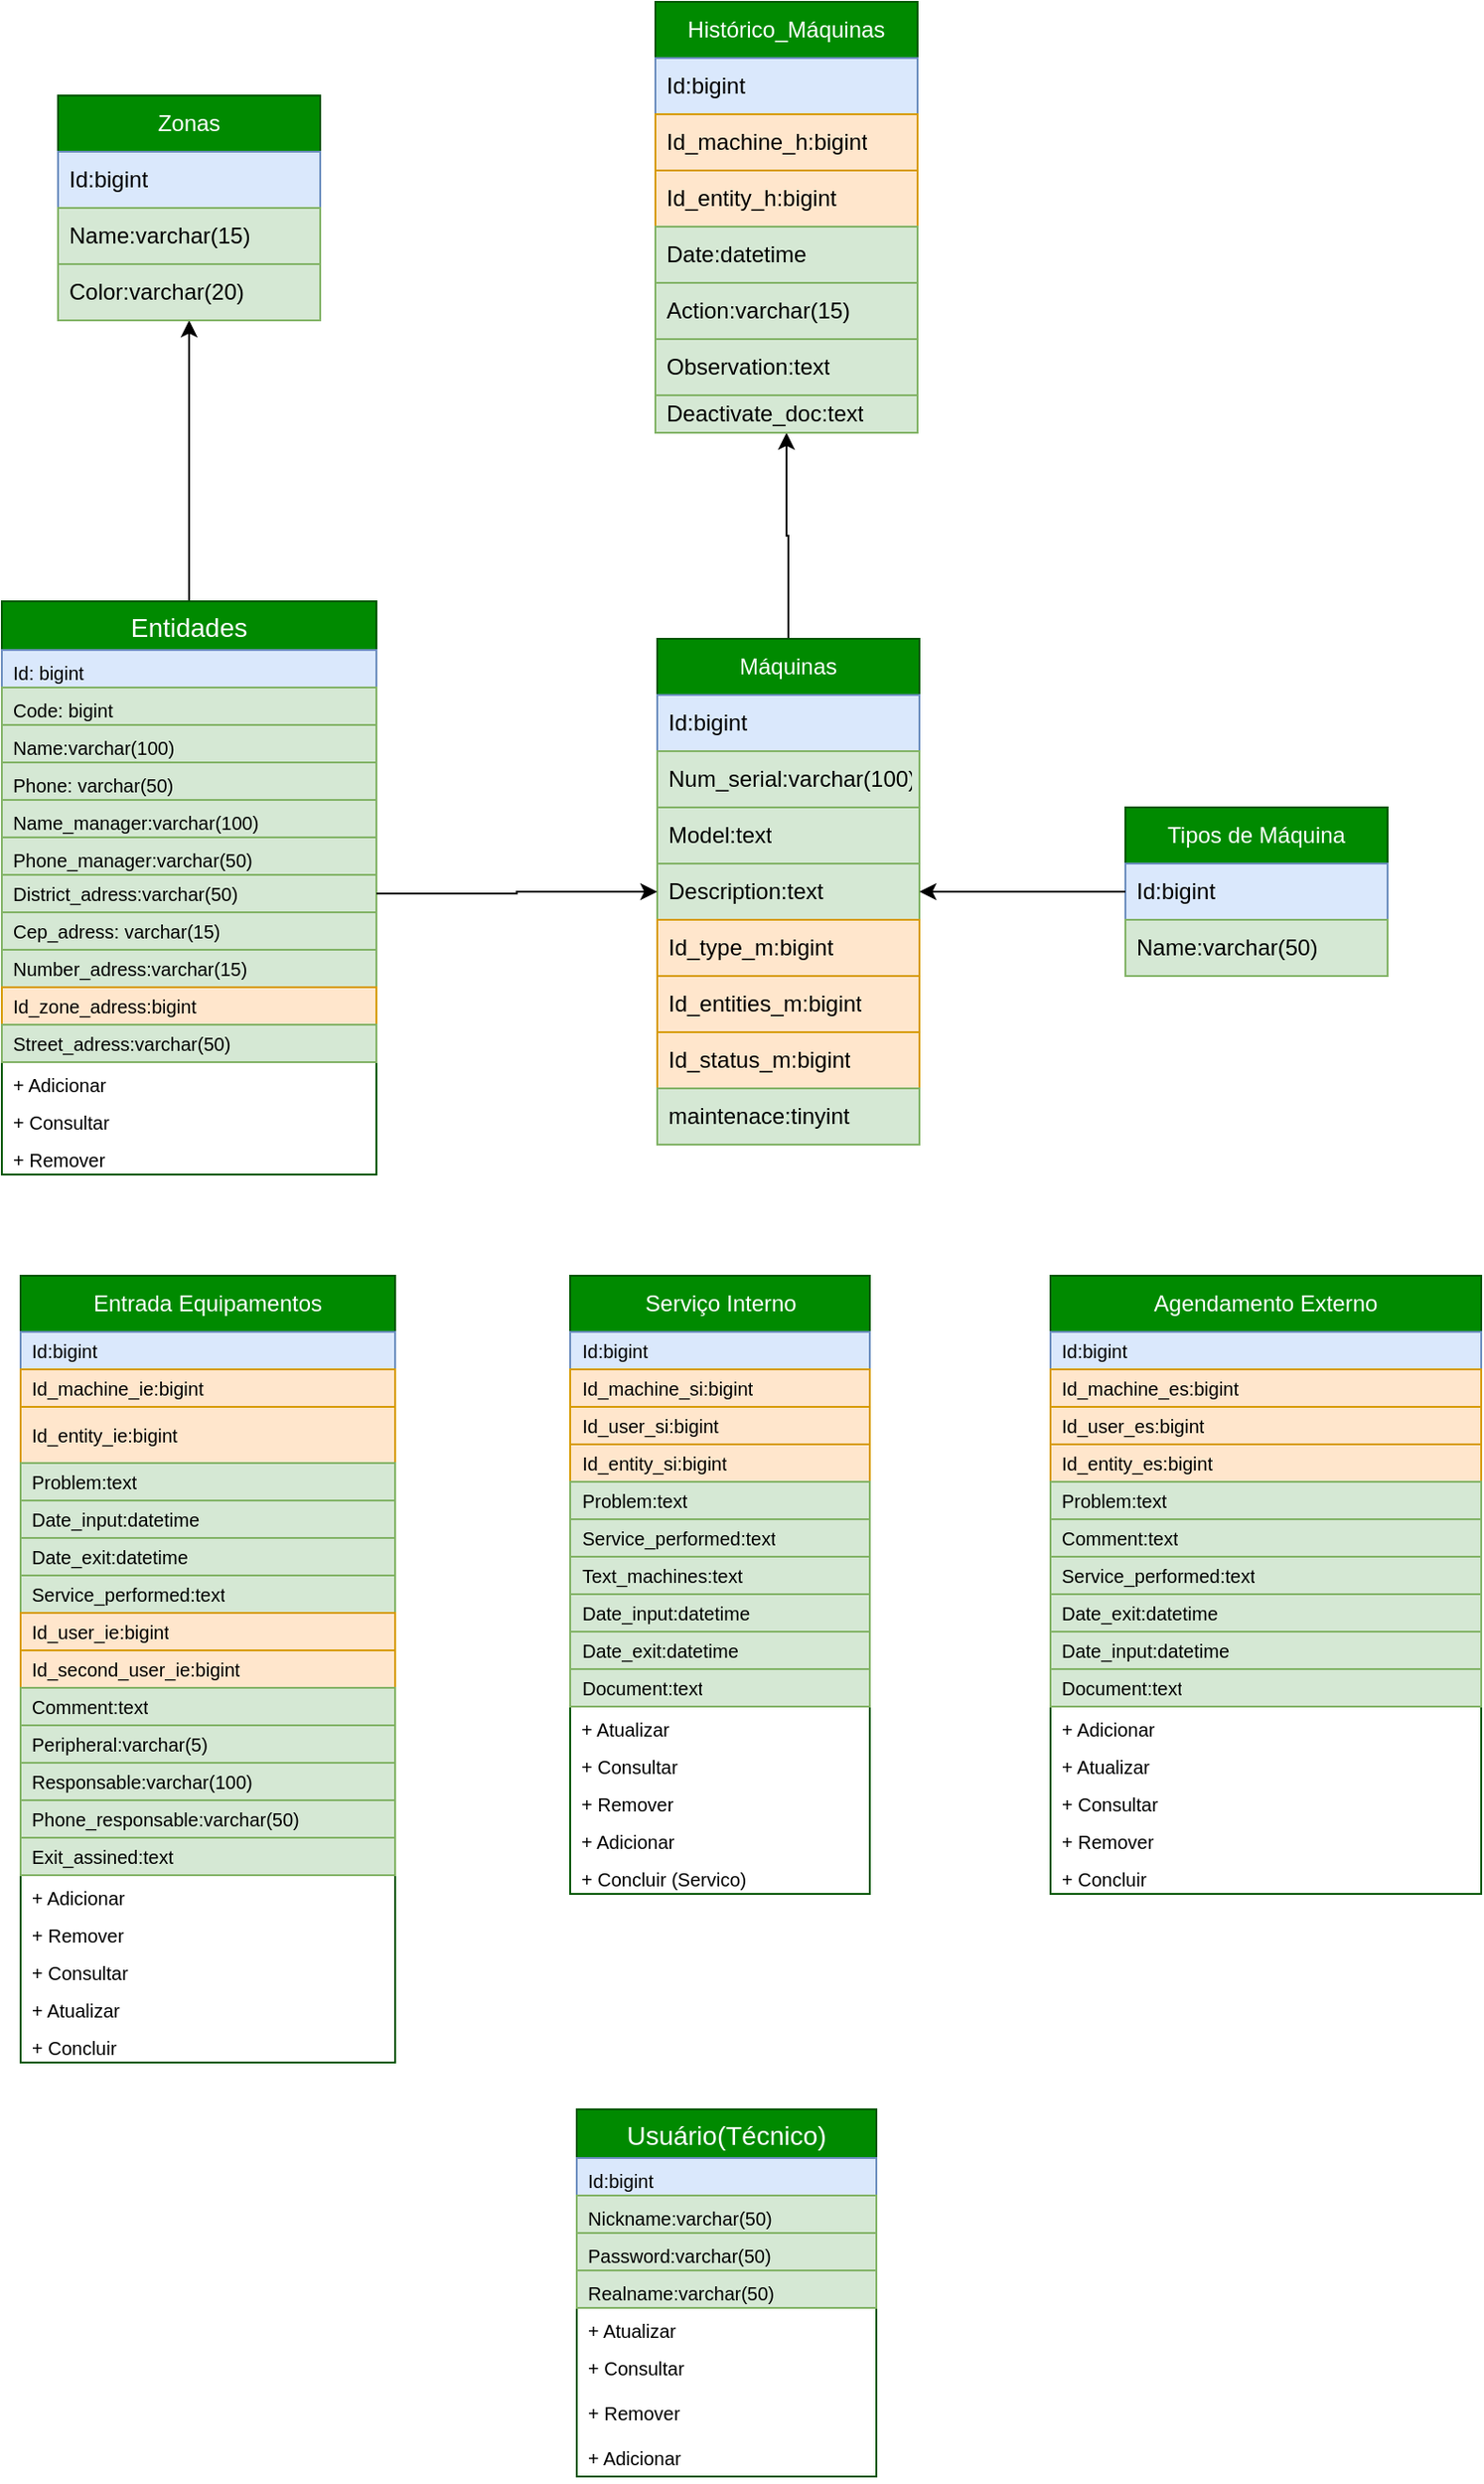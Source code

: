 <mxfile version="21.6.7" type="github">
  <diagram id="jhH0rVAZ2vCAp0ZQUBY2" name="Página-1">
    <mxGraphModel dx="1467" dy="1966" grid="1" gridSize="10" guides="1" tooltips="1" connect="1" arrows="1" fold="1" page="1" pageScale="1" pageWidth="827" pageHeight="1169" math="0" shadow="0">
      <root>
        <mxCell id="0" />
        <mxCell id="1" parent="0" />
        <mxCell id="HRyGoy-bqbEOZROaMwTN-1" value="Usuário(Técnico)" style="swimlane;fontStyle=0;childLayout=stackLayout;horizontal=1;startSize=26;horizontalStack=0;resizeParent=1;resizeParentMax=0;resizeLast=0;collapsible=1;marginBottom=0;align=center;fontSize=14;fillColor=#008a00;fontColor=#ffffff;strokeColor=#005700;" parent="1" vertex="1">
          <mxGeometry x="337" y="635" width="160" height="196" as="geometry" />
        </mxCell>
        <mxCell id="HRyGoy-bqbEOZROaMwTN-2" value="Id:bigint" style="text;strokeColor=#6c8ebf;fillColor=#dae8fc;spacingLeft=4;spacingRight=4;overflow=hidden;rotatable=0;points=[[0,0.5],[1,0.5]];portConstraint=eastwest;fontSize=10;spacing=2;spacingTop=0;" parent="HRyGoy-bqbEOZROaMwTN-1" vertex="1">
          <mxGeometry y="26" width="160" height="20" as="geometry" />
        </mxCell>
        <mxCell id="HRyGoy-bqbEOZROaMwTN-3" value="Nickname:varchar(50)" style="text;strokeColor=#82b366;fillColor=#d5e8d4;spacingLeft=4;spacingRight=4;overflow=hidden;rotatable=0;points=[[0,0.5],[1,0.5]];portConstraint=eastwest;fontSize=10;spacing=2;spacingTop=0;" parent="HRyGoy-bqbEOZROaMwTN-1" vertex="1">
          <mxGeometry y="46" width="160" height="20" as="geometry" />
        </mxCell>
        <mxCell id="HRyGoy-bqbEOZROaMwTN-4" value="Password:varchar(50)" style="text;strokeColor=#82b366;fillColor=#d5e8d4;spacingLeft=4;spacingRight=4;overflow=hidden;rotatable=0;points=[[0,0.5],[1,0.5]];portConstraint=eastwest;fontSize=10;spacing=2;spacingTop=0;" parent="HRyGoy-bqbEOZROaMwTN-1" vertex="1">
          <mxGeometry y="66" width="160" height="20" as="geometry" />
        </mxCell>
        <mxCell id="HRyGoy-bqbEOZROaMwTN-5" value="Realname:varchar(50)" style="text;strokeColor=#82b366;fillColor=#d5e8d4;spacingLeft=4;spacingRight=4;overflow=hidden;rotatable=0;points=[[0,0.5],[1,0.5]];portConstraint=eastwest;fontSize=10;spacing=2;spacingTop=0;" parent="HRyGoy-bqbEOZROaMwTN-1" vertex="1">
          <mxGeometry y="86" width="160" height="20" as="geometry" />
        </mxCell>
        <mxCell id="HRyGoy-bqbEOZROaMwTN-100" value="+ Atualizar" style="text;spacingLeft=4;spacingRight=4;overflow=hidden;rotatable=0;points=[[0,0.5],[1,0.5]];portConstraint=eastwest;fontSize=10;" parent="HRyGoy-bqbEOZROaMwTN-1" vertex="1">
          <mxGeometry y="106" width="160" height="20" as="geometry" />
        </mxCell>
        <mxCell id="HRyGoy-bqbEOZROaMwTN-99" value="+ Consultar" style="text;spacingLeft=4;spacingRight=4;overflow=hidden;rotatable=0;points=[[0,0.5],[1,0.5]];portConstraint=eastwest;fontSize=10;" parent="HRyGoy-bqbEOZROaMwTN-1" vertex="1">
          <mxGeometry y="126" width="160" height="24" as="geometry" />
        </mxCell>
        <mxCell id="HRyGoy-bqbEOZROaMwTN-98" value="+ Remover" style="text;spacingLeft=4;spacingRight=4;overflow=hidden;rotatable=0;points=[[0,0.5],[1,0.5]];portConstraint=eastwest;fontSize=10;" parent="HRyGoy-bqbEOZROaMwTN-1" vertex="1">
          <mxGeometry y="150" width="160" height="24" as="geometry" />
        </mxCell>
        <mxCell id="HRyGoy-bqbEOZROaMwTN-101" value="+ Adicionar" style="text;spacingLeft=4;spacingRight=4;overflow=hidden;rotatable=0;points=[[0,0.5],[1,0.5]];portConstraint=eastwest;fontSize=10;" parent="HRyGoy-bqbEOZROaMwTN-1" vertex="1">
          <mxGeometry y="174" width="160" height="22" as="geometry" />
        </mxCell>
        <mxCell id="5Dbo4IFUf-cEWgBnjJbT-6" style="edgeStyle=orthogonalEdgeStyle;rounded=0;orthogonalLoop=1;jettySize=auto;html=1;entryX=0.5;entryY=1;entryDx=0;entryDy=0;" parent="1" source="HRyGoy-bqbEOZROaMwTN-12" target="J3NY9IiLI2Scwx7a_72_-1" edge="1">
          <mxGeometry relative="1" as="geometry" />
        </mxCell>
        <mxCell id="HRyGoy-bqbEOZROaMwTN-12" value="Entidades" style="swimlane;fontStyle=0;childLayout=stackLayout;horizontal=1;startSize=26;horizontalStack=0;resizeParent=1;resizeParentMax=0;resizeLast=0;collapsible=1;marginBottom=0;align=center;fontSize=14;fillColor=#008a00;fontColor=#ffffff;strokeColor=#005700;" parent="1" vertex="1">
          <mxGeometry x="30" y="-170" width="200" height="306" as="geometry" />
        </mxCell>
        <mxCell id="HRyGoy-bqbEOZROaMwTN-13" value="Id: bigint" style="text;strokeColor=#6c8ebf;fillColor=#dae8fc;spacingLeft=4;spacingRight=4;overflow=hidden;rotatable=0;points=[[0,0.5],[1,0.5]];portConstraint=eastwest;fontSize=10;" parent="HRyGoy-bqbEOZROaMwTN-12" vertex="1">
          <mxGeometry y="26" width="200" height="20" as="geometry" />
        </mxCell>
        <mxCell id="rhLS4Nic2qTSWlhyDRIB-1" value="Code: bigint" style="text;strokeColor=#82b366;fillColor=#d5e8d4;spacingLeft=4;spacingRight=4;overflow=hidden;rotatable=0;points=[[0,0.5],[1,0.5]];portConstraint=eastwest;fontSize=10;" parent="HRyGoy-bqbEOZROaMwTN-12" vertex="1">
          <mxGeometry y="46" width="200" height="20" as="geometry" />
        </mxCell>
        <mxCell id="HRyGoy-bqbEOZROaMwTN-14" value="Name:varchar(100)" style="text;strokeColor=#82b366;fillColor=#d5e8d4;spacingLeft=4;spacingRight=4;overflow=hidden;rotatable=0;points=[[0,0.5],[1,0.5]];portConstraint=eastwest;fontSize=10;" parent="HRyGoy-bqbEOZROaMwTN-12" vertex="1">
          <mxGeometry y="66" width="200" height="20" as="geometry" />
        </mxCell>
        <mxCell id="HRyGoy-bqbEOZROaMwTN-17" value="Phone: varchar(50)" style="text;strokeColor=#82b366;fillColor=#d5e8d4;spacingLeft=4;spacingRight=4;overflow=hidden;rotatable=0;points=[[0,0.5],[1,0.5]];portConstraint=eastwest;fontSize=10;" parent="HRyGoy-bqbEOZROaMwTN-12" vertex="1">
          <mxGeometry y="86" width="200" height="20" as="geometry" />
        </mxCell>
        <mxCell id="HRyGoy-bqbEOZROaMwTN-18" value="Name_manager:varchar(100)" style="text;strokeColor=#82b366;fillColor=#d5e8d4;spacingLeft=4;spacingRight=4;overflow=hidden;rotatable=0;points=[[0,0.5],[1,0.5]];portConstraint=eastwest;fontSize=10;" parent="HRyGoy-bqbEOZROaMwTN-12" vertex="1">
          <mxGeometry y="106" width="200" height="20" as="geometry" />
        </mxCell>
        <mxCell id="HRyGoy-bqbEOZROaMwTN-19" value="Phone_manager:varchar(50)" style="text;strokeColor=#82b366;fillColor=#d5e8d4;spacingLeft=4;spacingRight=4;overflow=hidden;rotatable=0;points=[[0,0.5],[1,0.5]];portConstraint=eastwest;fontSize=10;" parent="HRyGoy-bqbEOZROaMwTN-12" vertex="1">
          <mxGeometry y="126" width="200" height="20" as="geometry" />
        </mxCell>
        <mxCell id="HRyGoy-bqbEOZROaMwTN-63" value="District_adress:varchar(50)" style="text;strokeColor=#82b366;fillColor=#d5e8d4;align=left;verticalAlign=middle;spacingLeft=4;spacingRight=4;overflow=hidden;points=[[0,0.5],[1,0.5]];portConstraint=eastwest;rotatable=0;whiteSpace=wrap;html=1;fontSize=10;" parent="HRyGoy-bqbEOZROaMwTN-12" vertex="1">
          <mxGeometry y="146" width="200" height="20" as="geometry" />
        </mxCell>
        <mxCell id="HRyGoy-bqbEOZROaMwTN-67" value="Cep_adress: varchar(15)" style="text;strokeColor=#82b366;fillColor=#d5e8d4;align=left;verticalAlign=middle;spacingLeft=4;spacingRight=4;overflow=hidden;points=[[0,0.5],[1,0.5]];portConstraint=eastwest;rotatable=0;whiteSpace=wrap;html=1;fontSize=10;" parent="HRyGoy-bqbEOZROaMwTN-12" vertex="1">
          <mxGeometry y="166" width="200" height="20" as="geometry" />
        </mxCell>
        <mxCell id="HRyGoy-bqbEOZROaMwTN-66" value="Number_adress:varchar(15)" style="text;strokeColor=#82b366;fillColor=#d5e8d4;align=left;verticalAlign=middle;spacingLeft=4;spacingRight=4;overflow=hidden;points=[[0,0.5],[1,0.5]];portConstraint=eastwest;rotatable=0;whiteSpace=wrap;html=1;fontSize=10;" parent="HRyGoy-bqbEOZROaMwTN-12" vertex="1">
          <mxGeometry y="186" width="200" height="20" as="geometry" />
        </mxCell>
        <mxCell id="HRyGoy-bqbEOZROaMwTN-65" value="Id_zone_adress:bigint" style="text;strokeColor=#d79b00;fillColor=#ffe6cc;align=left;verticalAlign=middle;spacingLeft=4;spacingRight=4;overflow=hidden;points=[[0,0.5],[1,0.5]];portConstraint=eastwest;rotatable=0;whiteSpace=wrap;html=1;fontSize=10;" parent="HRyGoy-bqbEOZROaMwTN-12" vertex="1">
          <mxGeometry y="206" width="200" height="20" as="geometry" />
        </mxCell>
        <mxCell id="HRyGoy-bqbEOZROaMwTN-64" value="Street_adress:varchar(50)" style="text;strokeColor=#82b366;fillColor=#d5e8d4;align=left;verticalAlign=middle;spacingLeft=4;spacingRight=4;overflow=hidden;points=[[0,0.5],[1,0.5]];portConstraint=eastwest;rotatable=0;whiteSpace=wrap;html=1;fontSize=10;" parent="HRyGoy-bqbEOZROaMwTN-12" vertex="1">
          <mxGeometry y="226" width="200" height="20" as="geometry" />
        </mxCell>
        <mxCell id="HRyGoy-bqbEOZROaMwTN-79" value="+ Adicionar" style="text;spacingLeft=4;spacingRight=4;overflow=hidden;rotatable=0;points=[[0,0.5],[1,0.5]];portConstraint=eastwest;fontSize=10;" parent="HRyGoy-bqbEOZROaMwTN-12" vertex="1">
          <mxGeometry y="246" width="200" height="20" as="geometry" />
        </mxCell>
        <mxCell id="HRyGoy-bqbEOZROaMwTN-80" value="+ Consultar" style="text;spacingLeft=4;spacingRight=4;overflow=hidden;rotatable=0;points=[[0,0.5],[1,0.5]];portConstraint=eastwest;fontSize=10;" parent="HRyGoy-bqbEOZROaMwTN-12" vertex="1">
          <mxGeometry y="266" width="200" height="20" as="geometry" />
        </mxCell>
        <mxCell id="HRyGoy-bqbEOZROaMwTN-81" value="+ Remover" style="text;spacingLeft=4;spacingRight=4;overflow=hidden;rotatable=0;points=[[0,0.5],[1,0.5]];portConstraint=eastwest;fontSize=10;" parent="HRyGoy-bqbEOZROaMwTN-12" vertex="1">
          <mxGeometry y="286" width="200" height="20" as="geometry" />
        </mxCell>
        <mxCell id="HRyGoy-bqbEOZROaMwTN-20" value="Entrada Equipamentos" style="swimlane;fontStyle=0;childLayout=stackLayout;horizontal=1;startSize=30;horizontalStack=0;resizeParent=1;resizeParentMax=0;resizeLast=0;collapsible=1;marginBottom=0;whiteSpace=wrap;html=1;fillColor=#008a00;fontColor=#ffffff;strokeColor=#005700;" parent="1" vertex="1">
          <mxGeometry x="40" y="190" width="200" height="420" as="geometry" />
        </mxCell>
        <mxCell id="HRyGoy-bqbEOZROaMwTN-21" value="Id:bigint" style="text;strokeColor=#6c8ebf;fillColor=#dae8fc;align=left;verticalAlign=middle;spacingLeft=4;spacingRight=4;overflow=hidden;points=[[0,0.5],[1,0.5]];portConstraint=eastwest;rotatable=0;whiteSpace=wrap;html=1;fontSize=10;" parent="HRyGoy-bqbEOZROaMwTN-20" vertex="1">
          <mxGeometry y="30" width="200" height="20" as="geometry" />
        </mxCell>
        <mxCell id="HRyGoy-bqbEOZROaMwTN-22" value="Id_machine_ie:bigint" style="text;strokeColor=#d79b00;fillColor=#ffe6cc;align=left;verticalAlign=middle;spacingLeft=4;spacingRight=4;overflow=hidden;points=[[0,0.5],[1,0.5]];portConstraint=eastwest;rotatable=0;whiteSpace=wrap;html=1;fontSize=10;" parent="HRyGoy-bqbEOZROaMwTN-20" vertex="1">
          <mxGeometry y="50" width="200" height="20" as="geometry" />
        </mxCell>
        <mxCell id="QohuGBd5x0z0jERMGqDr-1" value="Id_entity_ie:bigint" style="text;strokeColor=#d79b00;fillColor=#ffe6cc;align=left;verticalAlign=middle;spacingLeft=4;spacingRight=4;overflow=hidden;points=[[0,0.5],[1,0.5]];portConstraint=eastwest;rotatable=0;whiteSpace=wrap;html=1;fontSize=10;" parent="HRyGoy-bqbEOZROaMwTN-20" vertex="1">
          <mxGeometry y="70" width="200" height="30" as="geometry" />
        </mxCell>
        <mxCell id="HRyGoy-bqbEOZROaMwTN-28" value="Problem:text" style="text;strokeColor=#82b366;fillColor=#d5e8d4;align=left;verticalAlign=middle;spacingLeft=4;spacingRight=4;overflow=hidden;points=[[0,0.5],[1,0.5]];portConstraint=eastwest;rotatable=0;whiteSpace=wrap;html=1;fontSize=10;" parent="HRyGoy-bqbEOZROaMwTN-20" vertex="1">
          <mxGeometry y="100" width="200" height="20" as="geometry" />
        </mxCell>
        <mxCell id="HRyGoy-bqbEOZROaMwTN-26" value="Date_input:datetime" style="text;strokeColor=#82b366;fillColor=#d5e8d4;align=left;verticalAlign=middle;spacingLeft=4;spacingRight=4;overflow=hidden;points=[[0,0.5],[1,0.5]];portConstraint=eastwest;rotatable=0;whiteSpace=wrap;html=1;fontSize=10;" parent="HRyGoy-bqbEOZROaMwTN-20" vertex="1">
          <mxGeometry y="120" width="200" height="20" as="geometry" />
        </mxCell>
        <mxCell id="HRyGoy-bqbEOZROaMwTN-25" value="Date_exit:datetime" style="text;strokeColor=#82b366;fillColor=#d5e8d4;align=left;verticalAlign=middle;spacingLeft=4;spacingRight=4;overflow=hidden;points=[[0,0.5],[1,0.5]];portConstraint=eastwest;rotatable=0;whiteSpace=wrap;html=1;fontSize=10;" parent="HRyGoy-bqbEOZROaMwTN-20" vertex="1">
          <mxGeometry y="140" width="200" height="20" as="geometry" />
        </mxCell>
        <mxCell id="HRyGoy-bqbEOZROaMwTN-60" value="Service_performed:text" style="text;strokeColor=#82b366;fillColor=#d5e8d4;align=left;verticalAlign=middle;spacingLeft=4;spacingRight=4;overflow=hidden;points=[[0,0.5],[1,0.5]];portConstraint=eastwest;rotatable=0;whiteSpace=wrap;html=1;fontSize=10;" parent="HRyGoy-bqbEOZROaMwTN-20" vertex="1">
          <mxGeometry y="160" width="200" height="20" as="geometry" />
        </mxCell>
        <mxCell id="HRyGoy-bqbEOZROaMwTN-27" value="Id_user_ie:bigint" style="text;strokeColor=#d79b00;fillColor=#ffe6cc;align=left;verticalAlign=middle;spacingLeft=4;spacingRight=4;overflow=hidden;points=[[0,0.5],[1,0.5]];portConstraint=eastwest;rotatable=0;whiteSpace=wrap;html=1;fontSize=10;" parent="HRyGoy-bqbEOZROaMwTN-20" vertex="1">
          <mxGeometry y="180" width="200" height="20" as="geometry" />
        </mxCell>
        <mxCell id="5Dbo4IFUf-cEWgBnjJbT-16" value="Id_second_user_ie:bigint" style="text;strokeColor=#d79b00;fillColor=#ffe6cc;align=left;verticalAlign=middle;spacingLeft=4;spacingRight=4;overflow=hidden;points=[[0,0.5],[1,0.5]];portConstraint=eastwest;rotatable=0;whiteSpace=wrap;html=1;fontSize=10;" parent="HRyGoy-bqbEOZROaMwTN-20" vertex="1">
          <mxGeometry y="200" width="200" height="20" as="geometry" />
        </mxCell>
        <mxCell id="HRyGoy-bqbEOZROaMwTN-55" value="Comment:text" style="text;strokeColor=#82b366;fillColor=#d5e8d4;align=left;verticalAlign=middle;spacingLeft=4;spacingRight=4;overflow=hidden;points=[[0,0.5],[1,0.5]];portConstraint=eastwest;rotatable=0;whiteSpace=wrap;html=1;fontSize=10;" parent="HRyGoy-bqbEOZROaMwTN-20" vertex="1">
          <mxGeometry y="220" width="200" height="20" as="geometry" />
        </mxCell>
        <mxCell id="5Dbo4IFUf-cEWgBnjJbT-13" value="Peripheral:varchar(5)" style="text;strokeColor=#82b366;fillColor=#d5e8d4;align=left;verticalAlign=middle;spacingLeft=4;spacingRight=4;overflow=hidden;points=[[0,0.5],[1,0.5]];portConstraint=eastwest;rotatable=0;whiteSpace=wrap;html=1;fontSize=10;" parent="HRyGoy-bqbEOZROaMwTN-20" vertex="1">
          <mxGeometry y="240" width="200" height="20" as="geometry" />
        </mxCell>
        <mxCell id="5Dbo4IFUf-cEWgBnjJbT-14" value="Responsable:varchar(100)" style="text;strokeColor=#82b366;fillColor=#d5e8d4;align=left;verticalAlign=middle;spacingLeft=4;spacingRight=4;overflow=hidden;points=[[0,0.5],[1,0.5]];portConstraint=eastwest;rotatable=0;whiteSpace=wrap;html=1;fontSize=10;" parent="HRyGoy-bqbEOZROaMwTN-20" vertex="1">
          <mxGeometry y="260" width="200" height="20" as="geometry" />
        </mxCell>
        <mxCell id="5Dbo4IFUf-cEWgBnjJbT-15" value="Phone_responsable:varchar(50)" style="text;strokeColor=#82b366;fillColor=#d5e8d4;align=left;verticalAlign=middle;spacingLeft=4;spacingRight=4;overflow=hidden;points=[[0,0.5],[1,0.5]];portConstraint=eastwest;rotatable=0;whiteSpace=wrap;html=1;fontSize=10;" parent="HRyGoy-bqbEOZROaMwTN-20" vertex="1">
          <mxGeometry y="280" width="200" height="20" as="geometry" />
        </mxCell>
        <mxCell id="5Dbo4IFUf-cEWgBnjJbT-17" value="Exit_assined:text" style="text;strokeColor=#82b366;fillColor=#d5e8d4;align=left;verticalAlign=middle;spacingLeft=4;spacingRight=4;overflow=hidden;points=[[0,0.5],[1,0.5]];portConstraint=eastwest;rotatable=0;whiteSpace=wrap;html=1;fontSize=10;" parent="HRyGoy-bqbEOZROaMwTN-20" vertex="1">
          <mxGeometry y="300" width="200" height="20" as="geometry" />
        </mxCell>
        <mxCell id="HRyGoy-bqbEOZROaMwTN-85" value="+ Adicionar" style="text;spacingLeft=4;spacingRight=4;overflow=hidden;rotatable=0;points=[[0,0.5],[1,0.5]];portConstraint=eastwest;fontSize=10;" parent="HRyGoy-bqbEOZROaMwTN-20" vertex="1">
          <mxGeometry y="320" width="200" height="20" as="geometry" />
        </mxCell>
        <mxCell id="HRyGoy-bqbEOZROaMwTN-87" value="+ Remover" style="text;spacingLeft=4;spacingRight=4;overflow=hidden;rotatable=0;points=[[0,0.5],[1,0.5]];portConstraint=eastwest;fontSize=10;" parent="HRyGoy-bqbEOZROaMwTN-20" vertex="1">
          <mxGeometry y="340" width="200" height="20" as="geometry" />
        </mxCell>
        <mxCell id="HRyGoy-bqbEOZROaMwTN-86" value="+ Consultar" style="text;spacingLeft=4;spacingRight=4;overflow=hidden;rotatable=0;points=[[0,0.5],[1,0.5]];portConstraint=eastwest;fontSize=10;" parent="HRyGoy-bqbEOZROaMwTN-20" vertex="1">
          <mxGeometry y="360" width="200" height="20" as="geometry" />
        </mxCell>
        <mxCell id="HRyGoy-bqbEOZROaMwTN-88" value="+ Atualizar" style="text;spacingLeft=4;spacingRight=4;overflow=hidden;rotatable=0;points=[[0,0.5],[1,0.5]];portConstraint=eastwest;fontSize=10;" parent="HRyGoy-bqbEOZROaMwTN-20" vertex="1">
          <mxGeometry y="380" width="200" height="20" as="geometry" />
        </mxCell>
        <mxCell id="rhLS4Nic2qTSWlhyDRIB-2" value="+ Concluir" style="text;spacingLeft=4;spacingRight=4;overflow=hidden;rotatable=0;points=[[0,0.5],[1,0.5]];portConstraint=eastwest;fontSize=10;" parent="HRyGoy-bqbEOZROaMwTN-20" vertex="1">
          <mxGeometry y="400" width="200" height="20" as="geometry" />
        </mxCell>
        <mxCell id="HRyGoy-bqbEOZROaMwTN-33" value="Agendamento Externo" style="swimlane;fontStyle=0;childLayout=stackLayout;horizontal=1;startSize=30;horizontalStack=0;resizeParent=1;resizeParentMax=0;resizeLast=0;collapsible=1;marginBottom=0;whiteSpace=wrap;html=1;fillColor=#008a00;strokeColor=#005700;fontColor=#ffffff;" parent="1" vertex="1">
          <mxGeometry x="590" y="190" width="230" height="330" as="geometry" />
        </mxCell>
        <mxCell id="HRyGoy-bqbEOZROaMwTN-34" value="Id:bigint" style="text;strokeColor=#6c8ebf;fillColor=#dae8fc;align=left;verticalAlign=middle;spacingLeft=4;spacingRight=4;overflow=hidden;points=[[0,0.5],[1,0.5]];portConstraint=eastwest;rotatable=0;whiteSpace=wrap;html=1;fontSize=10;" parent="HRyGoy-bqbEOZROaMwTN-33" vertex="1">
          <mxGeometry y="30" width="230" height="20" as="geometry" />
        </mxCell>
        <mxCell id="HRyGoy-bqbEOZROaMwTN-37" value="Id_machine_es:bigint" style="text;strokeColor=#d79b00;fillColor=#ffe6cc;align=left;verticalAlign=middle;spacingLeft=4;spacingRight=4;overflow=hidden;points=[[0,0.5],[1,0.5]];portConstraint=eastwest;rotatable=0;whiteSpace=wrap;html=1;fontSize=10;" parent="HRyGoy-bqbEOZROaMwTN-33" vertex="1">
          <mxGeometry y="50" width="230" height="20" as="geometry" />
        </mxCell>
        <mxCell id="QohuGBd5x0z0jERMGqDr-4" value="Id_user_es:bigint" style="text;strokeColor=#d79b00;fillColor=#ffe6cc;align=left;verticalAlign=middle;spacingLeft=4;spacingRight=4;overflow=hidden;points=[[0,0.5],[1,0.5]];portConstraint=eastwest;rotatable=0;whiteSpace=wrap;html=1;fontSize=10;" parent="HRyGoy-bqbEOZROaMwTN-33" vertex="1">
          <mxGeometry y="70" width="230" height="20" as="geometry" />
        </mxCell>
        <mxCell id="HRyGoy-bqbEOZROaMwTN-58" value="Id_entity_es:bigint" style="text;strokeColor=#d79b00;fillColor=#ffe6cc;align=left;verticalAlign=middle;spacingLeft=4;spacingRight=4;overflow=hidden;points=[[0,0.5],[1,0.5]];portConstraint=eastwest;rotatable=0;whiteSpace=wrap;html=1;fontSize=10;" parent="HRyGoy-bqbEOZROaMwTN-33" vertex="1">
          <mxGeometry y="90" width="230" height="20" as="geometry" />
        </mxCell>
        <mxCell id="HRyGoy-bqbEOZROaMwTN-42" value="Problem:text" style="text;strokeColor=#82b366;fillColor=#d5e8d4;align=left;verticalAlign=middle;spacingLeft=4;spacingRight=4;overflow=hidden;points=[[0,0.5],[1,0.5]];portConstraint=eastwest;rotatable=0;whiteSpace=wrap;html=1;fontSize=10;" parent="HRyGoy-bqbEOZROaMwTN-33" vertex="1">
          <mxGeometry y="110" width="230" height="20" as="geometry" />
        </mxCell>
        <mxCell id="HRyGoy-bqbEOZROaMwTN-41" value="Comment:text" style="text;strokeColor=#82b366;fillColor=#d5e8d4;align=left;verticalAlign=middle;spacingLeft=4;spacingRight=4;overflow=hidden;points=[[0,0.5],[1,0.5]];portConstraint=eastwest;rotatable=0;whiteSpace=wrap;html=1;fontSize=10;" parent="HRyGoy-bqbEOZROaMwTN-33" vertex="1">
          <mxGeometry y="130" width="230" height="20" as="geometry" />
        </mxCell>
        <mxCell id="HRyGoy-bqbEOZROaMwTN-56" value="Service_performed:text" style="text;strokeColor=#82b366;fillColor=#d5e8d4;align=left;verticalAlign=middle;spacingLeft=4;spacingRight=4;overflow=hidden;points=[[0,0.5],[1,0.5]];portConstraint=eastwest;rotatable=0;whiteSpace=wrap;html=1;fontSize=10;" parent="HRyGoy-bqbEOZROaMwTN-33" vertex="1">
          <mxGeometry y="150" width="230" height="20" as="geometry" />
        </mxCell>
        <mxCell id="5Dbo4IFUf-cEWgBnjJbT-27" value="Date_exit:datetime" style="text;strokeColor=#82b366;fillColor=#d5e8d4;align=left;verticalAlign=middle;spacingLeft=4;spacingRight=4;overflow=hidden;points=[[0,0.5],[1,0.5]];portConstraint=eastwest;rotatable=0;whiteSpace=wrap;html=1;fontSize=10;" parent="HRyGoy-bqbEOZROaMwTN-33" vertex="1">
          <mxGeometry y="170" width="230" height="20" as="geometry" />
        </mxCell>
        <mxCell id="5Dbo4IFUf-cEWgBnjJbT-28" value="Date_input:datetime" style="text;strokeColor=#82b366;fillColor=#d5e8d4;align=left;verticalAlign=middle;spacingLeft=4;spacingRight=4;overflow=hidden;points=[[0,0.5],[1,0.5]];portConstraint=eastwest;rotatable=0;whiteSpace=wrap;html=1;fontSize=10;" parent="HRyGoy-bqbEOZROaMwTN-33" vertex="1">
          <mxGeometry y="190" width="230" height="20" as="geometry" />
        </mxCell>
        <mxCell id="5Dbo4IFUf-cEWgBnjJbT-29" value="Document:text" style="text;strokeColor=#82b366;fillColor=#d5e8d4;align=left;verticalAlign=middle;spacingLeft=4;spacingRight=4;overflow=hidden;points=[[0,0.5],[1,0.5]];portConstraint=eastwest;rotatable=0;whiteSpace=wrap;html=1;fontSize=10;" parent="HRyGoy-bqbEOZROaMwTN-33" vertex="1">
          <mxGeometry y="210" width="230" height="20" as="geometry" />
        </mxCell>
        <mxCell id="HRyGoy-bqbEOZROaMwTN-89" value="+ Adicionar" style="text;spacingLeft=4;spacingRight=4;overflow=hidden;rotatable=0;points=[[0,0.5],[1,0.5]];portConstraint=eastwest;fontSize=10;" parent="HRyGoy-bqbEOZROaMwTN-33" vertex="1">
          <mxGeometry y="230" width="230" height="20" as="geometry" />
        </mxCell>
        <mxCell id="HRyGoy-bqbEOZROaMwTN-92" value="+ Atualizar" style="text;spacingLeft=4;spacingRight=4;overflow=hidden;rotatable=0;points=[[0,0.5],[1,0.5]];portConstraint=eastwest;fontSize=10;" parent="HRyGoy-bqbEOZROaMwTN-33" vertex="1">
          <mxGeometry y="250" width="230" height="20" as="geometry" />
        </mxCell>
        <mxCell id="HRyGoy-bqbEOZROaMwTN-91" value="+ Consultar" style="text;spacingLeft=4;spacingRight=4;overflow=hidden;rotatable=0;points=[[0,0.5],[1,0.5]];portConstraint=eastwest;fontSize=10;" parent="HRyGoy-bqbEOZROaMwTN-33" vertex="1">
          <mxGeometry y="270" width="230" height="20" as="geometry" />
        </mxCell>
        <mxCell id="HRyGoy-bqbEOZROaMwTN-90" value="+ Remover" style="text;spacingLeft=4;spacingRight=4;overflow=hidden;rotatable=0;points=[[0,0.5],[1,0.5]];portConstraint=eastwest;fontSize=10;" parent="HRyGoy-bqbEOZROaMwTN-33" vertex="1">
          <mxGeometry y="290" width="230" height="20" as="geometry" />
        </mxCell>
        <mxCell id="5Dbo4IFUf-cEWgBnjJbT-30" value="+ Concluir" style="text;spacingLeft=4;spacingRight=4;overflow=hidden;rotatable=0;points=[[0,0.5],[1,0.5]];portConstraint=eastwest;fontSize=10;" parent="HRyGoy-bqbEOZROaMwTN-33" vertex="1">
          <mxGeometry y="310" width="230" height="20" as="geometry" />
        </mxCell>
        <mxCell id="HRyGoy-bqbEOZROaMwTN-44" value="Serviço Interno" style="swimlane;fontStyle=0;childLayout=stackLayout;horizontal=1;startSize=30;horizontalStack=0;resizeParent=1;resizeParentMax=0;resizeLast=0;collapsible=1;marginBottom=0;whiteSpace=wrap;html=1;fillColor=#008a00;fontColor=#ffffff;strokeColor=#005700;" parent="1" vertex="1">
          <mxGeometry x="333.5" y="190" width="160" height="330" as="geometry" />
        </mxCell>
        <mxCell id="HRyGoy-bqbEOZROaMwTN-45" value="Id:bigint" style="text;strokeColor=#6c8ebf;fillColor=#dae8fc;align=left;verticalAlign=middle;spacingLeft=4;spacingRight=4;overflow=hidden;points=[[0,0.5],[1,0.5]];portConstraint=eastwest;rotatable=0;whiteSpace=wrap;html=1;fontSize=10;" parent="HRyGoy-bqbEOZROaMwTN-44" vertex="1">
          <mxGeometry y="30" width="160" height="20" as="geometry" />
        </mxCell>
        <mxCell id="HRyGoy-bqbEOZROaMwTN-53" value="Id_machine_si:bigint" style="text;strokeColor=#d79b00;fillColor=#ffe6cc;align=left;verticalAlign=middle;spacingLeft=4;spacingRight=4;overflow=hidden;points=[[0,0.5],[1,0.5]];portConstraint=eastwest;rotatable=0;whiteSpace=wrap;html=1;fontSize=10;" parent="HRyGoy-bqbEOZROaMwTN-44" vertex="1">
          <mxGeometry y="50" width="160" height="20" as="geometry" />
        </mxCell>
        <mxCell id="QohuGBd5x0z0jERMGqDr-5" value="Id_user_si:bigint" style="text;strokeColor=#d79b00;fillColor=#ffe6cc;align=left;verticalAlign=middle;spacingLeft=4;spacingRight=4;overflow=hidden;points=[[0,0.5],[1,0.5]];portConstraint=eastwest;rotatable=0;whiteSpace=wrap;html=1;fontSize=10;" parent="HRyGoy-bqbEOZROaMwTN-44" vertex="1">
          <mxGeometry y="70" width="160" height="20" as="geometry" />
        </mxCell>
        <mxCell id="HRyGoy-bqbEOZROaMwTN-59" value="Id_entity_si:bigint" style="text;strokeColor=#d79b00;fillColor=#ffe6cc;align=left;verticalAlign=middle;spacingLeft=4;spacingRight=4;overflow=hidden;points=[[0,0.5],[1,0.5]];portConstraint=eastwest;rotatable=0;whiteSpace=wrap;html=1;fontSize=10;" parent="HRyGoy-bqbEOZROaMwTN-44" vertex="1">
          <mxGeometry y="90" width="160" height="20" as="geometry" />
        </mxCell>
        <mxCell id="HRyGoy-bqbEOZROaMwTN-47" value="Problem:text" style="text;strokeColor=#82b366;fillColor=#d5e8d4;align=left;verticalAlign=middle;spacingLeft=4;spacingRight=4;overflow=hidden;points=[[0,0.5],[1,0.5]];portConstraint=eastwest;rotatable=0;whiteSpace=wrap;html=1;fontSize=10;" parent="HRyGoy-bqbEOZROaMwTN-44" vertex="1">
          <mxGeometry y="110" width="160" height="20" as="geometry" />
        </mxCell>
        <mxCell id="HRyGoy-bqbEOZROaMwTN-57" value="Service_performed:text" style="text;strokeColor=#82b366;fillColor=#d5e8d4;align=left;verticalAlign=middle;spacingLeft=4;spacingRight=4;overflow=hidden;points=[[0,0.5],[1,0.5]];portConstraint=eastwest;rotatable=0;whiteSpace=wrap;html=1;fontSize=10;" parent="HRyGoy-bqbEOZROaMwTN-44" vertex="1">
          <mxGeometry y="130" width="160" height="20" as="geometry" />
        </mxCell>
        <mxCell id="5Dbo4IFUf-cEWgBnjJbT-19" value="Text_machines:text" style="text;strokeColor=#82b366;fillColor=#d5e8d4;align=left;verticalAlign=middle;spacingLeft=4;spacingRight=4;overflow=hidden;points=[[0,0.5],[1,0.5]];portConstraint=eastwest;rotatable=0;whiteSpace=wrap;html=1;fontSize=10;" parent="HRyGoy-bqbEOZROaMwTN-44" vertex="1">
          <mxGeometry y="150" width="160" height="20" as="geometry" />
        </mxCell>
        <mxCell id="5Dbo4IFUf-cEWgBnjJbT-20" value="Date_input:datetime" style="text;strokeColor=#82b366;fillColor=#d5e8d4;align=left;verticalAlign=middle;spacingLeft=4;spacingRight=4;overflow=hidden;points=[[0,0.5],[1,0.5]];portConstraint=eastwest;rotatable=0;whiteSpace=wrap;html=1;fontSize=10;" parent="HRyGoy-bqbEOZROaMwTN-44" vertex="1">
          <mxGeometry y="170" width="160" height="20" as="geometry" />
        </mxCell>
        <mxCell id="5Dbo4IFUf-cEWgBnjJbT-21" value="Date_exit:datetime" style="text;strokeColor=#82b366;fillColor=#d5e8d4;align=left;verticalAlign=middle;spacingLeft=4;spacingRight=4;overflow=hidden;points=[[0,0.5],[1,0.5]];portConstraint=eastwest;rotatable=0;whiteSpace=wrap;html=1;fontSize=10;" parent="HRyGoy-bqbEOZROaMwTN-44" vertex="1">
          <mxGeometry y="190" width="160" height="20" as="geometry" />
        </mxCell>
        <mxCell id="5Dbo4IFUf-cEWgBnjJbT-22" value="Document:text" style="text;strokeColor=#82b366;fillColor=#d5e8d4;align=left;verticalAlign=middle;spacingLeft=4;spacingRight=4;overflow=hidden;points=[[0,0.5],[1,0.5]];portConstraint=eastwest;rotatable=0;whiteSpace=wrap;html=1;fontSize=10;" parent="HRyGoy-bqbEOZROaMwTN-44" vertex="1">
          <mxGeometry y="210" width="160" height="20" as="geometry" />
        </mxCell>
        <mxCell id="HRyGoy-bqbEOZROaMwTN-96" value="+ Atualizar" style="text;spacingLeft=4;spacingRight=4;overflow=hidden;rotatable=0;points=[[0,0.5],[1,0.5]];portConstraint=eastwest;fontSize=10;" parent="HRyGoy-bqbEOZROaMwTN-44" vertex="1">
          <mxGeometry y="230" width="160" height="20" as="geometry" />
        </mxCell>
        <mxCell id="HRyGoy-bqbEOZROaMwTN-95" value="+ Consultar" style="text;spacingLeft=4;spacingRight=4;overflow=hidden;rotatable=0;points=[[0,0.5],[1,0.5]];portConstraint=eastwest;fontSize=10;" parent="HRyGoy-bqbEOZROaMwTN-44" vertex="1">
          <mxGeometry y="250" width="160" height="20" as="geometry" />
        </mxCell>
        <mxCell id="HRyGoy-bqbEOZROaMwTN-94" value="+ Remover" style="text;spacingLeft=4;spacingRight=4;overflow=hidden;rotatable=0;points=[[0,0.5],[1,0.5]];portConstraint=eastwest;fontSize=10;" parent="HRyGoy-bqbEOZROaMwTN-44" vertex="1">
          <mxGeometry y="270" width="160" height="20" as="geometry" />
        </mxCell>
        <mxCell id="HRyGoy-bqbEOZROaMwTN-93" value="+ Adicionar" style="text;spacingLeft=4;spacingRight=4;overflow=hidden;rotatable=0;points=[[0,0.5],[1,0.5]];portConstraint=eastwest;fontSize=10;" parent="HRyGoy-bqbEOZROaMwTN-44" vertex="1">
          <mxGeometry y="290" width="160" height="20" as="geometry" />
        </mxCell>
        <mxCell id="rhLS4Nic2qTSWlhyDRIB-3" value="+ Concluir (Servico)" style="text;spacingLeft=4;spacingRight=4;overflow=hidden;rotatable=0;points=[[0,0.5],[1,0.5]];portConstraint=eastwest;fontSize=10;" parent="HRyGoy-bqbEOZROaMwTN-44" vertex="1">
          <mxGeometry y="310" width="160" height="20" as="geometry" />
        </mxCell>
        <mxCell id="5Dbo4IFUf-cEWgBnjJbT-5" style="edgeStyle=orthogonalEdgeStyle;rounded=0;orthogonalLoop=1;jettySize=auto;html=1;entryX=0.5;entryY=1;entryDx=0;entryDy=0;" parent="1" source="N0PqrY3mI4V0_o5TuzMC-1" target="N0PqrY3mI4V0_o5TuzMC-12" edge="1">
          <mxGeometry relative="1" as="geometry" />
        </mxCell>
        <mxCell id="N0PqrY3mI4V0_o5TuzMC-1" value="Máquinas" style="swimlane;fontStyle=0;childLayout=stackLayout;horizontal=1;startSize=30;horizontalStack=0;resizeParent=1;resizeParentMax=0;resizeLast=0;collapsible=1;marginBottom=0;whiteSpace=wrap;html=1;fillColor=#008a00;strokeColor=#005700;fontColor=#ffffff;" parent="1" vertex="1">
          <mxGeometry x="380" y="-150" width="140" height="270" as="geometry" />
        </mxCell>
        <mxCell id="N0PqrY3mI4V0_o5TuzMC-2" value="Id:bigint" style="text;strokeColor=#6c8ebf;fillColor=#dae8fc;align=left;verticalAlign=middle;spacingLeft=4;spacingRight=4;overflow=hidden;points=[[0,0.5],[1,0.5]];portConstraint=eastwest;rotatable=0;whiteSpace=wrap;html=1;" parent="N0PqrY3mI4V0_o5TuzMC-1" vertex="1">
          <mxGeometry y="30" width="140" height="30" as="geometry" />
        </mxCell>
        <mxCell id="N0PqrY3mI4V0_o5TuzMC-21" value="Num_serial:varchar(100)" style="text;strokeColor=#82b366;fillColor=#d5e8d4;align=left;verticalAlign=middle;spacingLeft=4;spacingRight=4;overflow=hidden;points=[[0,0.5],[1,0.5]];portConstraint=eastwest;rotatable=0;whiteSpace=wrap;html=1;" parent="N0PqrY3mI4V0_o5TuzMC-1" vertex="1">
          <mxGeometry y="60" width="140" height="30" as="geometry" />
        </mxCell>
        <mxCell id="N0PqrY3mI4V0_o5TuzMC-3" value="Model:text" style="text;strokeColor=#82b366;fillColor=#d5e8d4;align=left;verticalAlign=middle;spacingLeft=4;spacingRight=4;overflow=hidden;points=[[0,0.5],[1,0.5]];portConstraint=eastwest;rotatable=0;whiteSpace=wrap;html=1;" parent="N0PqrY3mI4V0_o5TuzMC-1" vertex="1">
          <mxGeometry y="90" width="140" height="30" as="geometry" />
        </mxCell>
        <mxCell id="N0PqrY3mI4V0_o5TuzMC-4" value="Description:text" style="text;strokeColor=#82b366;fillColor=#d5e8d4;align=left;verticalAlign=middle;spacingLeft=4;spacingRight=4;overflow=hidden;points=[[0,0.5],[1,0.5]];portConstraint=eastwest;rotatable=0;whiteSpace=wrap;html=1;" parent="N0PqrY3mI4V0_o5TuzMC-1" vertex="1">
          <mxGeometry y="120" width="140" height="30" as="geometry" />
        </mxCell>
        <mxCell id="N0PqrY3mI4V0_o5TuzMC-5" value="Id_type_m:bigint" style="text;strokeColor=#d79b00;fillColor=#ffe6cc;align=left;verticalAlign=middle;spacingLeft=4;spacingRight=4;overflow=hidden;points=[[0,0.5],[1,0.5]];portConstraint=eastwest;rotatable=0;whiteSpace=wrap;html=1;" parent="N0PqrY3mI4V0_o5TuzMC-1" vertex="1">
          <mxGeometry y="150" width="140" height="30" as="geometry" />
        </mxCell>
        <mxCell id="N0PqrY3mI4V0_o5TuzMC-11" value="Id_entities_m:bigint" style="text;strokeColor=#d79b00;fillColor=#ffe6cc;align=left;verticalAlign=middle;spacingLeft=4;spacingRight=4;overflow=hidden;points=[[0,0.5],[1,0.5]];portConstraint=eastwest;rotatable=0;whiteSpace=wrap;html=1;" parent="N0PqrY3mI4V0_o5TuzMC-1" vertex="1">
          <mxGeometry y="180" width="140" height="30" as="geometry" />
        </mxCell>
        <mxCell id="5Dbo4IFUf-cEWgBnjJbT-25" value="Id_status_m:bigint" style="text;strokeColor=#d79b00;fillColor=#ffe6cc;align=left;verticalAlign=middle;spacingLeft=4;spacingRight=4;overflow=hidden;points=[[0,0.5],[1,0.5]];portConstraint=eastwest;rotatable=0;whiteSpace=wrap;html=1;" parent="N0PqrY3mI4V0_o5TuzMC-1" vertex="1">
          <mxGeometry y="210" width="140" height="30" as="geometry" />
        </mxCell>
        <mxCell id="N0PqrY3mI4V0_o5TuzMC-22" value="maintenace:tinyint" style="text;strokeColor=#82b366;fillColor=#d5e8d4;align=left;verticalAlign=middle;spacingLeft=4;spacingRight=4;overflow=hidden;points=[[0,0.5],[1,0.5]];portConstraint=eastwest;rotatable=0;whiteSpace=wrap;html=1;" parent="N0PqrY3mI4V0_o5TuzMC-1" vertex="1">
          <mxGeometry y="240" width="140" height="30" as="geometry" />
        </mxCell>
        <mxCell id="N0PqrY3mI4V0_o5TuzMC-6" value="Tipos de Máquina" style="swimlane;fontStyle=0;childLayout=stackLayout;horizontal=1;startSize=30;horizontalStack=0;resizeParent=1;resizeParentMax=0;resizeLast=0;collapsible=1;marginBottom=0;whiteSpace=wrap;html=1;fillColor=#008a00;fontColor=#ffffff;strokeColor=#005700;" parent="1" vertex="1">
          <mxGeometry x="630" y="-60" width="140" height="90" as="geometry" />
        </mxCell>
        <mxCell id="N0PqrY3mI4V0_o5TuzMC-7" value="Id:bigint" style="text;strokeColor=#6c8ebf;fillColor=#dae8fc;align=left;verticalAlign=middle;spacingLeft=4;spacingRight=4;overflow=hidden;points=[[0,0.5],[1,0.5]];portConstraint=eastwest;rotatable=0;whiteSpace=wrap;html=1;" parent="N0PqrY3mI4V0_o5TuzMC-6" vertex="1">
          <mxGeometry y="30" width="140" height="30" as="geometry" />
        </mxCell>
        <mxCell id="N0PqrY3mI4V0_o5TuzMC-8" value="Name:varchar(50)" style="text;strokeColor=#82b366;fillColor=#d5e8d4;align=left;verticalAlign=middle;spacingLeft=4;spacingRight=4;overflow=hidden;points=[[0,0.5],[1,0.5]];portConstraint=eastwest;rotatable=0;whiteSpace=wrap;html=1;" parent="N0PqrY3mI4V0_o5TuzMC-6" vertex="1">
          <mxGeometry y="60" width="140" height="30" as="geometry" />
        </mxCell>
        <mxCell id="N0PqrY3mI4V0_o5TuzMC-12" value="Histórico_Máquinas" style="swimlane;fontStyle=0;childLayout=stackLayout;horizontal=1;startSize=30;horizontalStack=0;resizeParent=1;resizeParentMax=0;resizeLast=0;collapsible=1;marginBottom=0;whiteSpace=wrap;html=1;fillColor=#008a00;fontColor=#ffffff;strokeColor=#005700;" parent="1" vertex="1">
          <mxGeometry x="379" y="-490" width="140" height="230" as="geometry" />
        </mxCell>
        <mxCell id="N0PqrY3mI4V0_o5TuzMC-13" value="Id:bigint" style="text;strokeColor=#6c8ebf;fillColor=#dae8fc;align=left;verticalAlign=middle;spacingLeft=4;spacingRight=4;overflow=hidden;points=[[0,0.5],[1,0.5]];portConstraint=eastwest;rotatable=0;whiteSpace=wrap;html=1;" parent="N0PqrY3mI4V0_o5TuzMC-12" vertex="1">
          <mxGeometry y="30" width="140" height="30" as="geometry" />
        </mxCell>
        <mxCell id="N0PqrY3mI4V0_o5TuzMC-15" value="Id_machine_h:bigint" style="text;strokeColor=#d79b00;fillColor=#ffe6cc;align=left;verticalAlign=middle;spacingLeft=4;spacingRight=4;overflow=hidden;points=[[0,0.5],[1,0.5]];portConstraint=eastwest;rotatable=0;whiteSpace=wrap;html=1;" parent="N0PqrY3mI4V0_o5TuzMC-12" vertex="1">
          <mxGeometry y="60" width="140" height="30" as="geometry" />
        </mxCell>
        <mxCell id="5Dbo4IFUf-cEWgBnjJbT-31" value="Id_entity_h:bigint" style="text;strokeColor=#d79b00;fillColor=#ffe6cc;align=left;verticalAlign=middle;spacingLeft=4;spacingRight=4;overflow=hidden;points=[[0,0.5],[1,0.5]];portConstraint=eastwest;rotatable=0;whiteSpace=wrap;html=1;" parent="N0PqrY3mI4V0_o5TuzMC-12" vertex="1">
          <mxGeometry y="90" width="140" height="30" as="geometry" />
        </mxCell>
        <mxCell id="N0PqrY3mI4V0_o5TuzMC-16" value="Date:datetime" style="text;strokeColor=#82b366;fillColor=#d5e8d4;align=left;verticalAlign=middle;spacingLeft=4;spacingRight=4;overflow=hidden;points=[[0,0.5],[1,0.5]];portConstraint=eastwest;rotatable=0;whiteSpace=wrap;html=1;" parent="N0PqrY3mI4V0_o5TuzMC-12" vertex="1">
          <mxGeometry y="120" width="140" height="30" as="geometry" />
        </mxCell>
        <mxCell id="5Dbo4IFUf-cEWgBnjJbT-32" value="Action:varchar(15)" style="text;strokeColor=#82b366;fillColor=#d5e8d4;align=left;verticalAlign=middle;spacingLeft=4;spacingRight=4;overflow=hidden;points=[[0,0.5],[1,0.5]];portConstraint=eastwest;rotatable=0;whiteSpace=wrap;html=1;" parent="N0PqrY3mI4V0_o5TuzMC-12" vertex="1">
          <mxGeometry y="150" width="140" height="30" as="geometry" />
        </mxCell>
        <mxCell id="5Dbo4IFUf-cEWgBnjJbT-33" value="Observation:text" style="text;strokeColor=#82b366;fillColor=#d5e8d4;align=left;verticalAlign=middle;spacingLeft=4;spacingRight=4;overflow=hidden;points=[[0,0.5],[1,0.5]];portConstraint=eastwest;rotatable=0;whiteSpace=wrap;html=1;" parent="N0PqrY3mI4V0_o5TuzMC-12" vertex="1">
          <mxGeometry y="180" width="140" height="30" as="geometry" />
        </mxCell>
        <mxCell id="5Dbo4IFUf-cEWgBnjJbT-34" value="Deactivate_doc:text" style="text;strokeColor=#82b366;fillColor=#d5e8d4;align=left;verticalAlign=middle;spacingLeft=4;spacingRight=4;overflow=hidden;points=[[0,0.5],[1,0.5]];portConstraint=eastwest;rotatable=0;whiteSpace=wrap;html=1;" parent="N0PqrY3mI4V0_o5TuzMC-12" vertex="1">
          <mxGeometry y="210" width="140" height="20" as="geometry" />
        </mxCell>
        <mxCell id="J3NY9IiLI2Scwx7a_72_-1" value="Zonas" style="swimlane;fontStyle=0;childLayout=stackLayout;horizontal=1;startSize=30;horizontalStack=0;resizeParent=1;resizeParentMax=0;resizeLast=0;collapsible=1;marginBottom=0;whiteSpace=wrap;html=1;fillColor=#008a00;fontColor=#ffffff;strokeColor=#005700;" parent="1" vertex="1">
          <mxGeometry x="60" y="-440" width="140" height="120" as="geometry" />
        </mxCell>
        <mxCell id="J3NY9IiLI2Scwx7a_72_-2" value="Id:bigint" style="text;strokeColor=#6c8ebf;fillColor=#dae8fc;align=left;verticalAlign=middle;spacingLeft=4;spacingRight=4;overflow=hidden;points=[[0,0.5],[1,0.5]];portConstraint=eastwest;rotatable=0;whiteSpace=wrap;html=1;" parent="J3NY9IiLI2Scwx7a_72_-1" vertex="1">
          <mxGeometry y="30" width="140" height="30" as="geometry" />
        </mxCell>
        <mxCell id="J3NY9IiLI2Scwx7a_72_-3" value="Name:varchar(15)" style="text;strokeColor=#82b366;fillColor=#d5e8d4;align=left;verticalAlign=middle;spacingLeft=4;spacingRight=4;overflow=hidden;points=[[0,0.5],[1,0.5]];portConstraint=eastwest;rotatable=0;whiteSpace=wrap;html=1;" parent="J3NY9IiLI2Scwx7a_72_-1" vertex="1">
          <mxGeometry y="60" width="140" height="30" as="geometry" />
        </mxCell>
        <mxCell id="J3NY9IiLI2Scwx7a_72_-4" value="Color:varchar(20)" style="text;strokeColor=#82b366;fillColor=#d5e8d4;align=left;verticalAlign=middle;spacingLeft=4;spacingRight=4;overflow=hidden;points=[[0,0.5],[1,0.5]];portConstraint=eastwest;rotatable=0;whiteSpace=wrap;html=1;" parent="J3NY9IiLI2Scwx7a_72_-1" vertex="1">
          <mxGeometry y="90" width="140" height="30" as="geometry" />
        </mxCell>
        <mxCell id="5Dbo4IFUf-cEWgBnjJbT-4" style="edgeStyle=orthogonalEdgeStyle;rounded=0;orthogonalLoop=1;jettySize=auto;html=1;entryX=1;entryY=0.5;entryDx=0;entryDy=0;" parent="1" source="N0PqrY3mI4V0_o5TuzMC-7" target="N0PqrY3mI4V0_o5TuzMC-1" edge="1">
          <mxGeometry relative="1" as="geometry" />
        </mxCell>
        <mxCell id="5Dbo4IFUf-cEWgBnjJbT-26" style="edgeStyle=orthogonalEdgeStyle;rounded=0;orthogonalLoop=1;jettySize=auto;html=1;entryX=0;entryY=0.5;entryDx=0;entryDy=0;" parent="1" source="HRyGoy-bqbEOZROaMwTN-63" target="N0PqrY3mI4V0_o5TuzMC-4" edge="1">
          <mxGeometry relative="1" as="geometry" />
        </mxCell>
      </root>
    </mxGraphModel>
  </diagram>
</mxfile>
